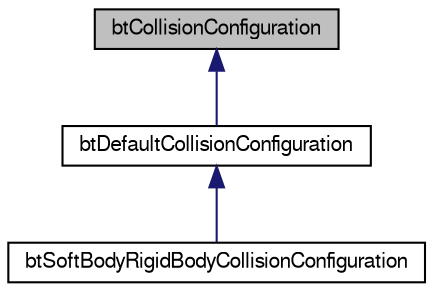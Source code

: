 digraph G
{
  bgcolor="transparent";
  edge [fontname="FreeSans",fontsize=10,labelfontname="FreeSans",labelfontsize=10];
  node [fontname="FreeSans",fontsize=10,shape=record];
  Node1 [label="btCollisionConfiguration",height=0.2,width=0.4,color="black", fillcolor="grey75", style="filled" fontcolor="black"];
  Node1 -> Node2 [dir=back,color="midnightblue",fontsize=10,style="solid"];
  Node2 [label="btDefaultCollisionConfiguration",height=0.2,width=0.4,color="black",URL="$classbt_default_collision_configuration.html"];
  Node2 -> Node3 [dir=back,color="midnightblue",fontsize=10,style="solid"];
  Node3 [label="btSoftBodyRigidBodyCollisionConfiguration",height=0.2,width=0.4,color="black",URL="$classbt_soft_body_rigid_body_collision_configuration.html",tooltip="btSoftBodyRigidBodyCollisionConfiguration add softbody interaction on top of btDefaultCollisionConfi..."];
}
